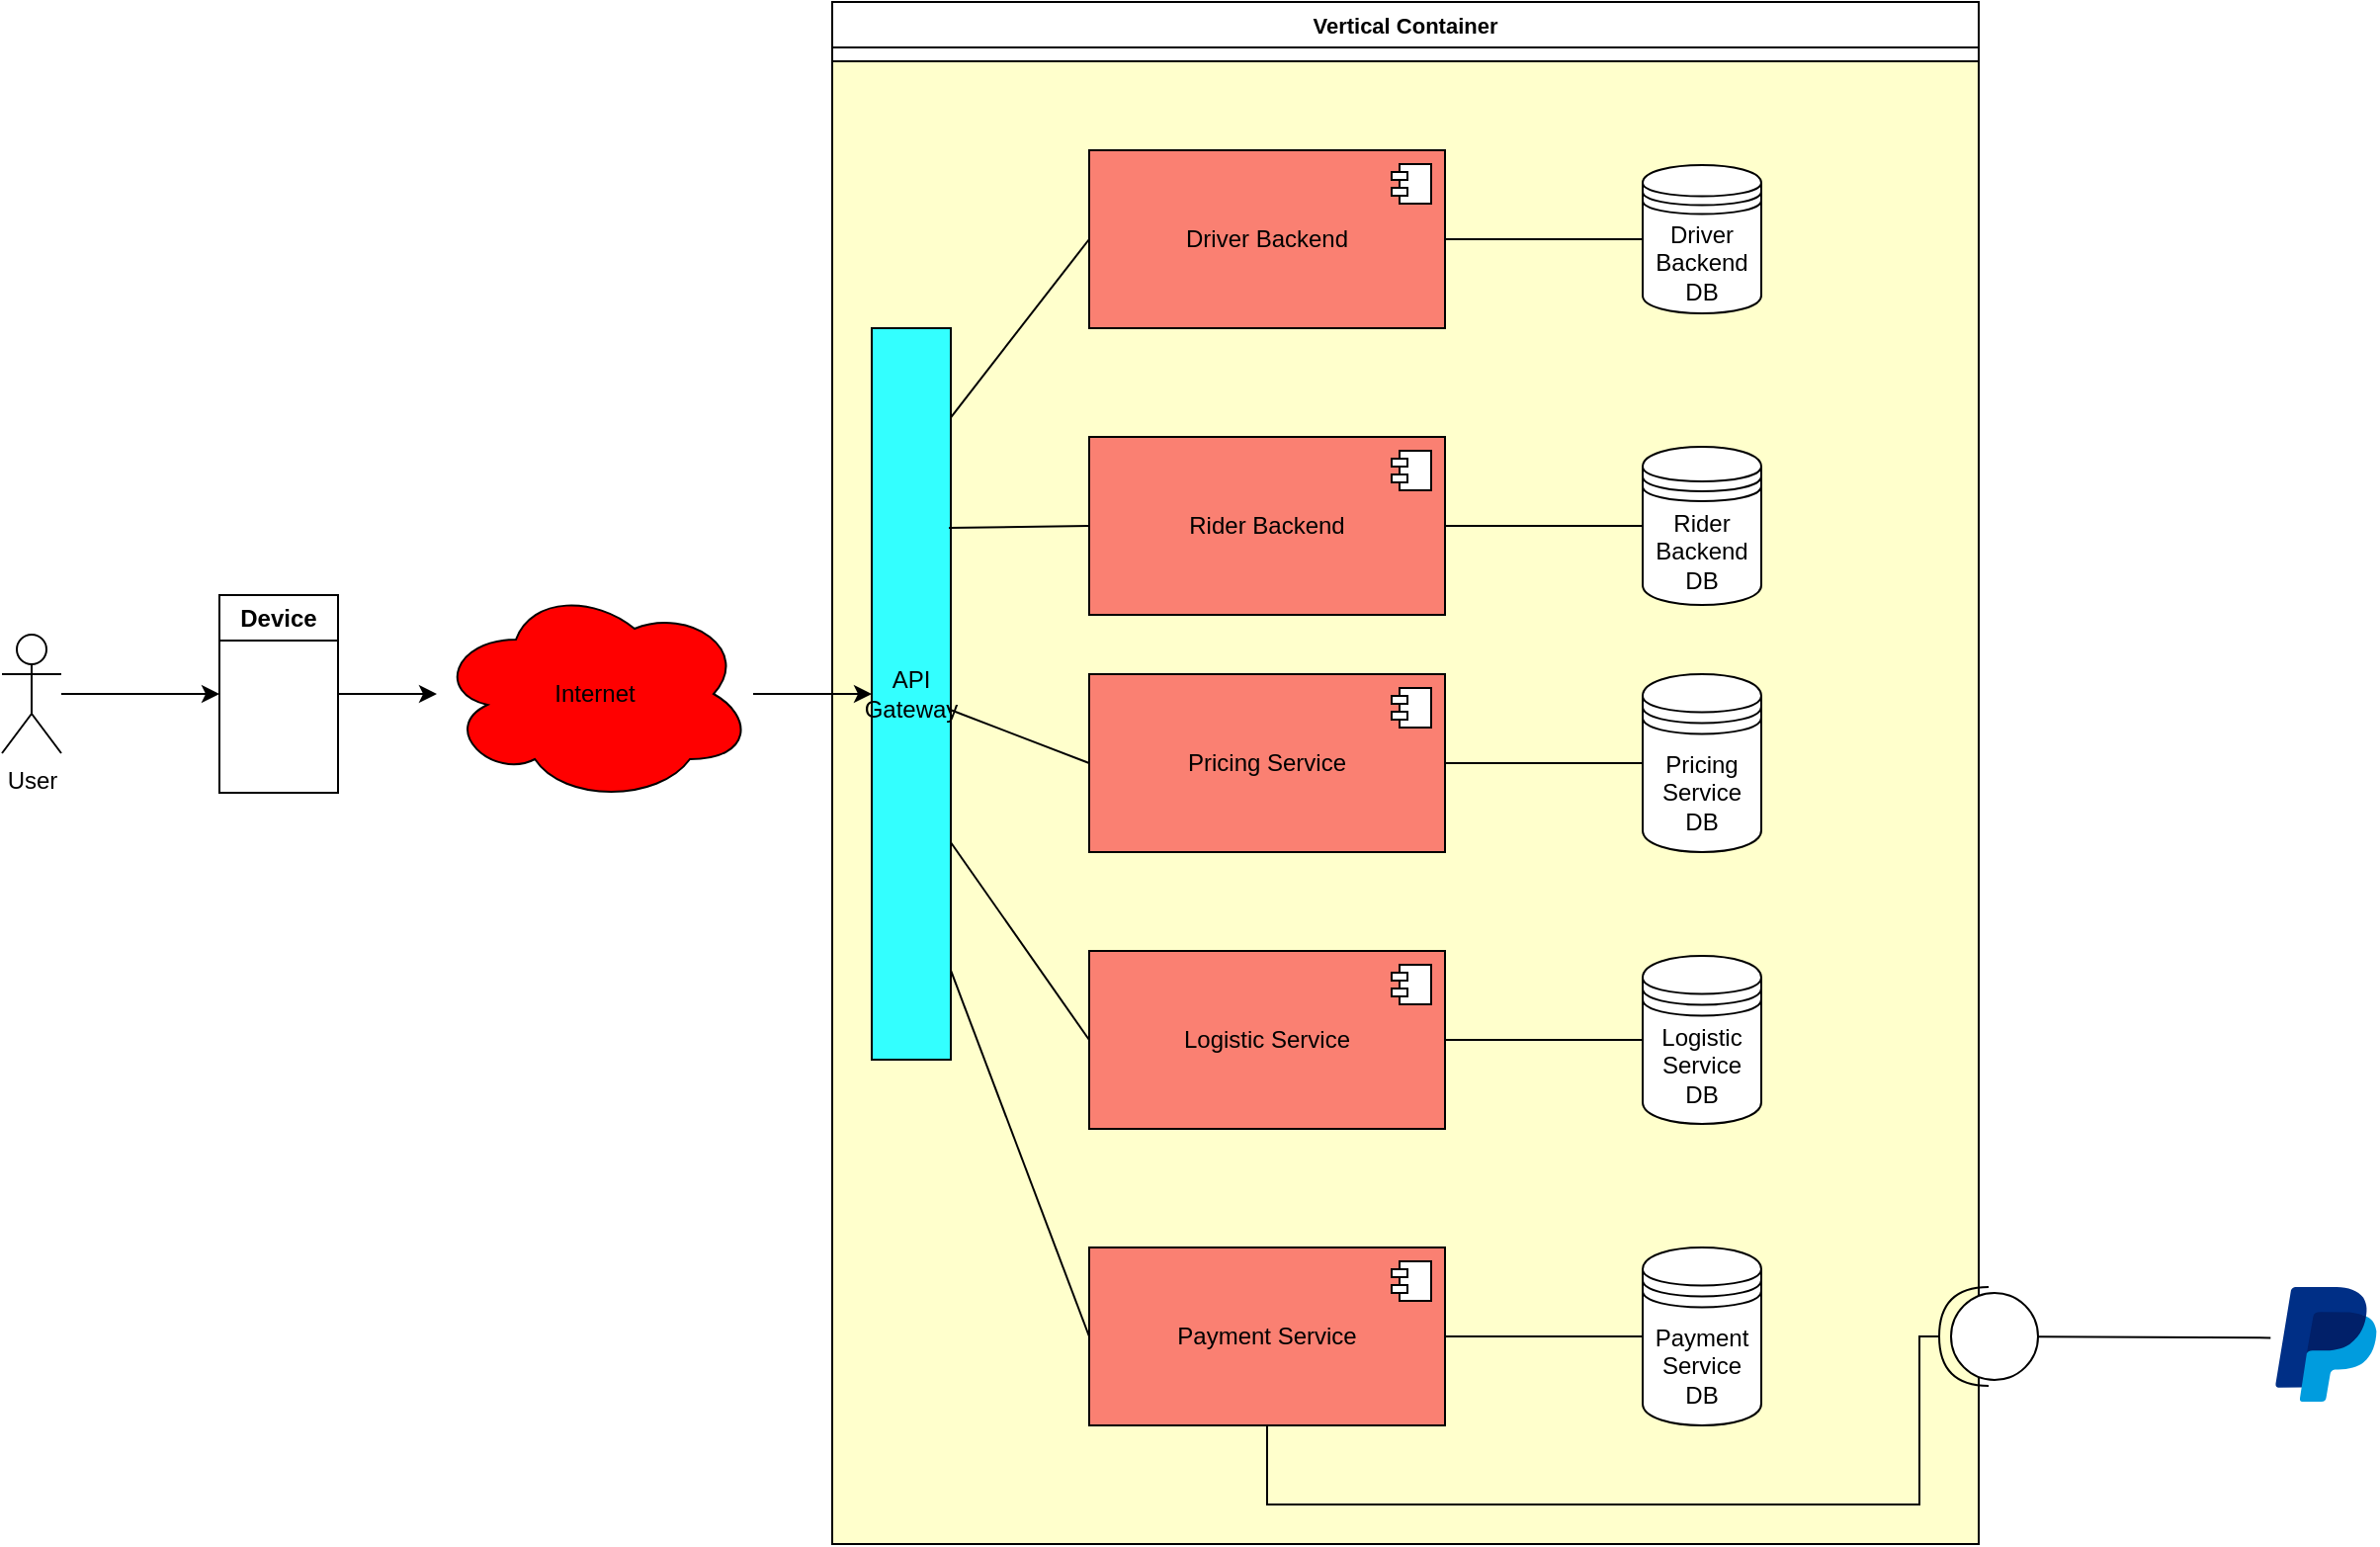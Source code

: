 <mxfile version="22.1.16" type="github">
  <diagram name="Page-1" id="P2UcfNspDM2i6j8dk0A7">
    <mxGraphModel dx="1764" dy="2304" grid="1" gridSize="10" guides="1" tooltips="1" connect="1" arrows="1" fold="1" page="1" pageScale="1" pageWidth="850" pageHeight="1100" math="0" shadow="0">
      <root>
        <mxCell id="0" />
        <mxCell id="1" parent="0" />
        <mxCell id="-ztRpPVJ5oMujP7qmtXM-52" value="" style="rounded=0;whiteSpace=wrap;html=1;fontFamily=Helvetica;fontSize=11;fontColor=default;labelBackgroundColor=#c061cb;gradientColor=none;fillColor=#FFFFCC;" vertex="1" parent="1">
          <mxGeometry x="500" y="-150" width="580" height="750" as="geometry" />
        </mxCell>
        <mxCell id="-ztRpPVJ5oMujP7qmtXM-1" value="User" style="shape=umlActor;verticalLabelPosition=bottom;verticalAlign=top;html=1;outlineConnect=0;" vertex="1" parent="1">
          <mxGeometry x="80" y="140" width="30" height="60" as="geometry" />
        </mxCell>
        <mxCell id="-ztRpPVJ5oMujP7qmtXM-7" value="" style="edgeStyle=orthogonalEdgeStyle;rounded=0;orthogonalLoop=1;jettySize=auto;html=1;" edge="1" parent="1" source="-ztRpPVJ5oMujP7qmtXM-2" target="-ztRpPVJ5oMujP7qmtXM-3">
          <mxGeometry relative="1" as="geometry" />
        </mxCell>
        <mxCell id="-ztRpPVJ5oMujP7qmtXM-2" value="&lt;div&gt;Device&lt;/div&gt;" style="swimlane;whiteSpace=wrap;html=1;" vertex="1" parent="1">
          <mxGeometry x="190" y="120" width="60" height="100" as="geometry" />
        </mxCell>
        <mxCell id="-ztRpPVJ5oMujP7qmtXM-8" value="" style="edgeStyle=orthogonalEdgeStyle;rounded=0;orthogonalLoop=1;jettySize=auto;html=1;" edge="1" parent="1" source="-ztRpPVJ5oMujP7qmtXM-3" target="-ztRpPVJ5oMujP7qmtXM-5">
          <mxGeometry relative="1" as="geometry" />
        </mxCell>
        <mxCell id="-ztRpPVJ5oMujP7qmtXM-3" value="Internet" style="ellipse;shape=cloud;whiteSpace=wrap;html=1;fillColor=#FF0000;" vertex="1" parent="1">
          <mxGeometry x="300" y="115" width="160" height="110" as="geometry" />
        </mxCell>
        <mxCell id="-ztRpPVJ5oMujP7qmtXM-5" value="API Gateway" style="rounded=0;whiteSpace=wrap;html=1;fillColor=#33FFFF;" vertex="1" parent="1">
          <mxGeometry x="520" y="-15" width="40" height="370" as="geometry" />
        </mxCell>
        <mxCell id="-ztRpPVJ5oMujP7qmtXM-6" value="" style="endArrow=classic;html=1;rounded=0;entryX=0;entryY=0.5;entryDx=0;entryDy=0;" edge="1" parent="1" source="-ztRpPVJ5oMujP7qmtXM-1" target="-ztRpPVJ5oMujP7qmtXM-2">
          <mxGeometry width="50" height="50" relative="1" as="geometry">
            <mxPoint x="390" y="300" as="sourcePoint" />
            <mxPoint x="440" y="250" as="targetPoint" />
          </mxGeometry>
        </mxCell>
        <mxCell id="-ztRpPVJ5oMujP7qmtXM-51" style="edgeStyle=none;shape=connector;rounded=0;orthogonalLoop=1;jettySize=auto;html=1;entryX=0;entryY=0.5;entryDx=0;entryDy=0;labelBackgroundColor=default;strokeColor=default;align=center;verticalAlign=middle;fontFamily=Helvetica;fontSize=11;fontColor=default;endArrow=none;endFill=0;" edge="1" parent="1" source="-ztRpPVJ5oMujP7qmtXM-11" target="-ztRpPVJ5oMujP7qmtXM-27">
          <mxGeometry relative="1" as="geometry" />
        </mxCell>
        <mxCell id="-ztRpPVJ5oMujP7qmtXM-11" value="Driver Backend" style="html=1;dropTarget=0;whiteSpace=wrap;fillColor=#FA8072;" vertex="1" parent="1">
          <mxGeometry x="630" y="-105" width="180" height="90" as="geometry" />
        </mxCell>
        <mxCell id="-ztRpPVJ5oMujP7qmtXM-12" value="" style="shape=module;jettyWidth=8;jettyHeight=4;" vertex="1" parent="-ztRpPVJ5oMujP7qmtXM-11">
          <mxGeometry x="1" width="20" height="20" relative="1" as="geometry">
            <mxPoint x="-27" y="7" as="offset" />
          </mxGeometry>
        </mxCell>
        <mxCell id="-ztRpPVJ5oMujP7qmtXM-39" value="" style="edgeStyle=none;shape=connector;rounded=0;orthogonalLoop=1;jettySize=auto;html=1;labelBackgroundColor=default;strokeColor=default;align=center;verticalAlign=middle;fontFamily=Helvetica;fontSize=11;fontColor=default;endArrow=none;endFill=0;" edge="1" parent="1" source="-ztRpPVJ5oMujP7qmtXM-13" target="-ztRpPVJ5oMujP7qmtXM-28">
          <mxGeometry relative="1" as="geometry" />
        </mxCell>
        <mxCell id="-ztRpPVJ5oMujP7qmtXM-13" value="Rider Backend" style="html=1;dropTarget=0;whiteSpace=wrap;fillColor=#FA8072;" vertex="1" parent="1">
          <mxGeometry x="630" y="40" width="180" height="90" as="geometry" />
        </mxCell>
        <mxCell id="-ztRpPVJ5oMujP7qmtXM-14" value="" style="shape=module;jettyWidth=8;jettyHeight=4;" vertex="1" parent="-ztRpPVJ5oMujP7qmtXM-13">
          <mxGeometry x="1" width="20" height="20" relative="1" as="geometry">
            <mxPoint x="-27" y="7" as="offset" />
          </mxGeometry>
        </mxCell>
        <mxCell id="-ztRpPVJ5oMujP7qmtXM-38" value="" style="edgeStyle=none;shape=connector;rounded=0;orthogonalLoop=1;jettySize=auto;html=1;labelBackgroundColor=default;strokeColor=default;align=center;verticalAlign=middle;fontFamily=Helvetica;fontSize=11;fontColor=default;endArrow=none;endFill=0;" edge="1" parent="1" source="-ztRpPVJ5oMujP7qmtXM-15" target="-ztRpPVJ5oMujP7qmtXM-29">
          <mxGeometry relative="1" as="geometry" />
        </mxCell>
        <mxCell id="-ztRpPVJ5oMujP7qmtXM-15" value="Pricing Service" style="html=1;dropTarget=0;whiteSpace=wrap;fillColor=#FA8072;" vertex="1" parent="1">
          <mxGeometry x="630" y="160" width="180" height="90" as="geometry" />
        </mxCell>
        <mxCell id="-ztRpPVJ5oMujP7qmtXM-16" value="" style="shape=module;jettyWidth=8;jettyHeight=4;" vertex="1" parent="-ztRpPVJ5oMujP7qmtXM-15">
          <mxGeometry x="1" width="20" height="20" relative="1" as="geometry">
            <mxPoint x="-27" y="7" as="offset" />
          </mxGeometry>
        </mxCell>
        <mxCell id="-ztRpPVJ5oMujP7qmtXM-17" value="Logistic Service" style="html=1;dropTarget=0;whiteSpace=wrap;fillColor=#FA8072;" vertex="1" parent="1">
          <mxGeometry x="630" y="300" width="180" height="90" as="geometry" />
        </mxCell>
        <mxCell id="-ztRpPVJ5oMujP7qmtXM-18" value="" style="shape=module;jettyWidth=8;jettyHeight=4;" vertex="1" parent="-ztRpPVJ5oMujP7qmtXM-17">
          <mxGeometry x="1" width="20" height="20" relative="1" as="geometry">
            <mxPoint x="-27" y="7" as="offset" />
          </mxGeometry>
        </mxCell>
        <mxCell id="-ztRpPVJ5oMujP7qmtXM-37" value="" style="edgeStyle=none;shape=connector;rounded=0;orthogonalLoop=1;jettySize=auto;html=1;labelBackgroundColor=default;strokeColor=default;align=center;verticalAlign=middle;fontFamily=Helvetica;fontSize=11;fontColor=default;endArrow=none;endFill=0;" edge="1" parent="1" source="-ztRpPVJ5oMujP7qmtXM-19" target="-ztRpPVJ5oMujP7qmtXM-31">
          <mxGeometry relative="1" as="geometry" />
        </mxCell>
        <mxCell id="-ztRpPVJ5oMujP7qmtXM-19" value="Payment Service" style="html=1;dropTarget=0;whiteSpace=wrap;fillColor=#FA8072;" vertex="1" parent="1">
          <mxGeometry x="630" y="450" width="180" height="90" as="geometry" />
        </mxCell>
        <mxCell id="-ztRpPVJ5oMujP7qmtXM-20" value="" style="shape=module;jettyWidth=8;jettyHeight=4;" vertex="1" parent="-ztRpPVJ5oMujP7qmtXM-19">
          <mxGeometry x="1" width="20" height="20" relative="1" as="geometry">
            <mxPoint x="-27" y="7" as="offset" />
          </mxGeometry>
        </mxCell>
        <mxCell id="-ztRpPVJ5oMujP7qmtXM-21" value="" style="endArrow=none;html=1;rounded=0;exitX=1;exitY=0.122;exitDx=0;exitDy=0;exitPerimeter=0;entryX=0;entryY=0.5;entryDx=0;entryDy=0;endFill=0;" edge="1" parent="1" source="-ztRpPVJ5oMujP7qmtXM-5" target="-ztRpPVJ5oMujP7qmtXM-11">
          <mxGeometry width="50" height="50" relative="1" as="geometry">
            <mxPoint x="640" y="190" as="sourcePoint" />
            <mxPoint x="690" y="140" as="targetPoint" />
          </mxGeometry>
        </mxCell>
        <mxCell id="-ztRpPVJ5oMujP7qmtXM-22" value="" style="endArrow=none;html=1;rounded=0;exitX=0.975;exitY=0.273;exitDx=0;exitDy=0;exitPerimeter=0;entryX=0;entryY=0.5;entryDx=0;entryDy=0;endFill=0;" edge="1" parent="1" source="-ztRpPVJ5oMujP7qmtXM-5" target="-ztRpPVJ5oMujP7qmtXM-13">
          <mxGeometry width="50" height="50" relative="1" as="geometry">
            <mxPoint x="568" y="47" as="sourcePoint" />
            <mxPoint x="610" y="-50" as="targetPoint" />
          </mxGeometry>
        </mxCell>
        <mxCell id="-ztRpPVJ5oMujP7qmtXM-24" value="" style="endArrow=none;html=1;rounded=0;entryX=0;entryY=0.5;entryDx=0;entryDy=0;exitX=1;exitY=0.522;exitDx=0;exitDy=0;exitPerimeter=0;endFill=0;" edge="1" parent="1" source="-ztRpPVJ5oMujP7qmtXM-5" target="-ztRpPVJ5oMujP7qmtXM-15">
          <mxGeometry width="50" height="50" relative="1" as="geometry">
            <mxPoint x="570" y="180" as="sourcePoint" />
            <mxPoint x="640" y="95" as="targetPoint" />
          </mxGeometry>
        </mxCell>
        <mxCell id="-ztRpPVJ5oMujP7qmtXM-25" value="" style="endArrow=none;html=1;rounded=0;entryX=0;entryY=0.5;entryDx=0;entryDy=0;exitX=1;exitY=0.703;exitDx=0;exitDy=0;exitPerimeter=0;endFill=0;" edge="1" parent="1" source="-ztRpPVJ5oMujP7qmtXM-5" target="-ztRpPVJ5oMujP7qmtXM-17">
          <mxGeometry width="50" height="50" relative="1" as="geometry">
            <mxPoint x="580" y="190" as="sourcePoint" />
            <mxPoint x="640" y="215" as="targetPoint" />
          </mxGeometry>
        </mxCell>
        <mxCell id="-ztRpPVJ5oMujP7qmtXM-26" value="" style="endArrow=none;html=1;rounded=0;entryX=0;entryY=0.5;entryDx=0;entryDy=0;exitX=1;exitY=0.878;exitDx=0;exitDy=0;exitPerimeter=0;endFill=0;" edge="1" parent="1" source="-ztRpPVJ5oMujP7qmtXM-5" target="-ztRpPVJ5oMujP7qmtXM-19">
          <mxGeometry width="50" height="50" relative="1" as="geometry">
            <mxPoint x="570" y="255" as="sourcePoint" />
            <mxPoint x="636" y="349" as="targetPoint" />
          </mxGeometry>
        </mxCell>
        <mxCell id="-ztRpPVJ5oMujP7qmtXM-28" value="Rider Backend DB" style="shape=datastore;whiteSpace=wrap;html=1;" vertex="1" parent="1">
          <mxGeometry x="910" y="45" width="60" height="80" as="geometry" />
        </mxCell>
        <mxCell id="-ztRpPVJ5oMujP7qmtXM-29" value="Pricing Service DB" style="shape=datastore;whiteSpace=wrap;html=1;" vertex="1" parent="1">
          <mxGeometry x="910" y="160" width="60" height="90" as="geometry" />
        </mxCell>
        <mxCell id="-ztRpPVJ5oMujP7qmtXM-30" value="Logistic Service DB" style="shape=datastore;whiteSpace=wrap;html=1;" vertex="1" parent="1">
          <mxGeometry x="910" y="302.5" width="60" height="85" as="geometry" />
        </mxCell>
        <mxCell id="-ztRpPVJ5oMujP7qmtXM-31" value="Payment Service DB" style="shape=datastore;whiteSpace=wrap;html=1;" vertex="1" parent="1">
          <mxGeometry x="910" y="450" width="60" height="90" as="geometry" />
        </mxCell>
        <mxCell id="-ztRpPVJ5oMujP7qmtXM-33" value="" style="endArrow=none;html=1;rounded=0;exitX=1;exitY=0.5;exitDx=0;exitDy=0;entryX=0;entryY=0.5;entryDx=0;entryDy=0;endFill=0;" edge="1" parent="1" source="-ztRpPVJ5oMujP7qmtXM-17" target="-ztRpPVJ5oMujP7qmtXM-30">
          <mxGeometry width="50" height="50" relative="1" as="geometry">
            <mxPoint x="950" y="370" as="sourcePoint" />
            <mxPoint x="1000" y="320" as="targetPoint" />
          </mxGeometry>
        </mxCell>
        <mxCell id="-ztRpPVJ5oMujP7qmtXM-40" value="Vertical Container" style="swimlane;whiteSpace=wrap;html=1;fontFamily=Helvetica;fontSize=11;gradientColor=none;swimlaneFillColor=none;" vertex="1" parent="1">
          <mxGeometry x="500" y="-180" width="580" height="780" as="geometry" />
        </mxCell>
        <mxCell id="-ztRpPVJ5oMujP7qmtXM-27" value="Driver Backend DB" style="shape=datastore;whiteSpace=wrap;html=1;" vertex="1" parent="-ztRpPVJ5oMujP7qmtXM-40">
          <mxGeometry x="410" y="82.5" width="60" height="75" as="geometry" />
        </mxCell>
        <mxCell id="-ztRpPVJ5oMujP7qmtXM-46" value="" style="shape=providedRequiredInterface;html=1;verticalLabelPosition=bottom;sketch=0;fontFamily=Helvetica;fontSize=11;fontColor=default;rotation=-180;" vertex="1" parent="1">
          <mxGeometry x="1060" y="470" width="50" height="50" as="geometry" />
        </mxCell>
        <mxCell id="-ztRpPVJ5oMujP7qmtXM-47" value="" style="dashed=0;outlineConnect=0;html=1;align=center;labelPosition=center;verticalLabelPosition=bottom;verticalAlign=top;shape=mxgraph.weblogos.paypal;fontFamily=Helvetica;fontSize=11;fontColor=default;" vertex="1" parent="1">
          <mxGeometry x="1230" y="470" width="51.2" height="58" as="geometry" />
        </mxCell>
        <mxCell id="-ztRpPVJ5oMujP7qmtXM-49" style="edgeStyle=orthogonalEdgeStyle;shape=connector;rounded=0;orthogonalLoop=1;jettySize=auto;html=1;entryX=1;entryY=0.5;entryDx=0;entryDy=0;entryPerimeter=0;labelBackgroundColor=default;strokeColor=default;align=center;verticalAlign=middle;fontFamily=Helvetica;fontSize=11;fontColor=default;endArrow=none;endFill=0;elbow=vertical;exitX=0.5;exitY=1;exitDx=0;exitDy=0;" edge="1" parent="1" source="-ztRpPVJ5oMujP7qmtXM-19" target="-ztRpPVJ5oMujP7qmtXM-46">
          <mxGeometry relative="1" as="geometry">
            <mxPoint x="815" y="550" as="sourcePoint" />
            <mxPoint x="1065" y="550" as="targetPoint" />
            <Array as="points">
              <mxPoint x="720" y="580" />
              <mxPoint x="1050" y="580" />
              <mxPoint x="1050" y="495" />
            </Array>
          </mxGeometry>
        </mxCell>
        <mxCell id="-ztRpPVJ5oMujP7qmtXM-50" style="edgeStyle=none;shape=connector;rounded=0;orthogonalLoop=1;jettySize=auto;html=1;entryX=-0.046;entryY=0.443;entryDx=0;entryDy=0;entryPerimeter=0;labelBackgroundColor=default;strokeColor=default;align=center;verticalAlign=middle;fontFamily=Helvetica;fontSize=11;fontColor=default;endArrow=none;endFill=0;" edge="1" parent="1" source="-ztRpPVJ5oMujP7qmtXM-46" target="-ztRpPVJ5oMujP7qmtXM-47">
          <mxGeometry relative="1" as="geometry" />
        </mxCell>
      </root>
    </mxGraphModel>
  </diagram>
</mxfile>
